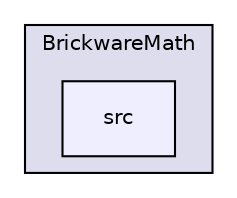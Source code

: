 digraph "BrickwareMath/src" {
  compound=true
  node [ fontsize="10", fontname="Helvetica"];
  edge [ labelfontsize="10", labelfontname="Helvetica"];
  subgraph clusterdir_a9cd1905832c2f5ed1fa23918336d64e {
    graph [ bgcolor="#ddddee", pencolor="black", label="BrickwareMath" fontname="Helvetica", fontsize="10", URL="dir_a9cd1905832c2f5ed1fa23918336d64e.html"]
  dir_2cd934123365ce0339a363afa94b1997 [shape=box, label="src", style="filled", fillcolor="#eeeeff", pencolor="black", URL="dir_2cd934123365ce0339a363afa94b1997.html"];
  }
}
